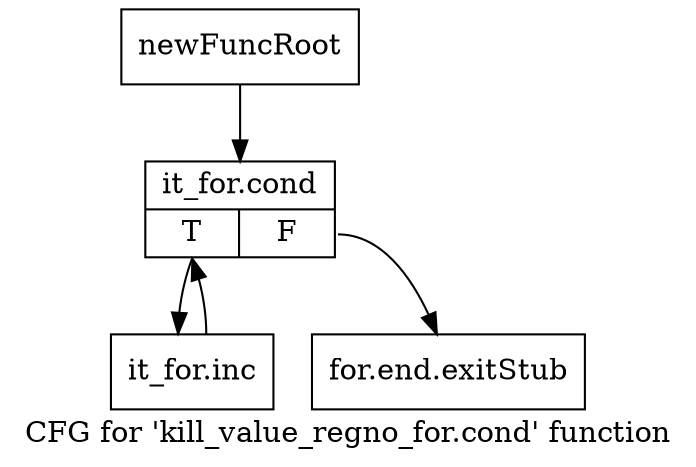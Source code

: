 digraph "CFG for 'kill_value_regno_for.cond' function" {
	label="CFG for 'kill_value_regno_for.cond' function";

	Node0xbb363b0 [shape=record,label="{newFuncRoot}"];
	Node0xbb363b0 -> Node0xbb36450;
	Node0xbb36400 [shape=record,label="{for.end.exitStub}"];
	Node0xbb36450 [shape=record,label="{it_for.cond|{<s0>T|<s1>F}}"];
	Node0xbb36450:s0 -> Node0xbb364a0;
	Node0xbb36450:s1 -> Node0xbb36400;
	Node0xbb364a0 [shape=record,label="{it_for.inc}"];
	Node0xbb364a0 -> Node0xbb36450;
}
